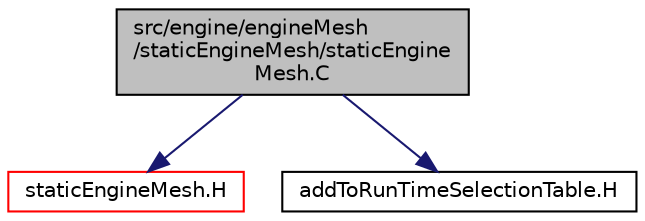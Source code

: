 digraph "src/engine/engineMesh/staticEngineMesh/staticEngineMesh.C"
{
  bgcolor="transparent";
  edge [fontname="Helvetica",fontsize="10",labelfontname="Helvetica",labelfontsize="10"];
  node [fontname="Helvetica",fontsize="10",shape=record];
  Node0 [label="src/engine/engineMesh\l/staticEngineMesh/staticEngine\lMesh.C",height=0.2,width=0.4,color="black", fillcolor="grey75", style="filled", fontcolor="black"];
  Node0 -> Node1 [color="midnightblue",fontsize="10",style="solid",fontname="Helvetica"];
  Node1 [label="staticEngineMesh.H",height=0.2,width=0.4,color="red",URL="$a01061.html"];
  Node0 -> Node308 [color="midnightblue",fontsize="10",style="solid",fontname="Helvetica"];
  Node308 [label="addToRunTimeSelectionTable.H",height=0.2,width=0.4,color="black",URL="$a09989.html",tooltip="Macros for easy insertion into run-time selection tables. "];
}
